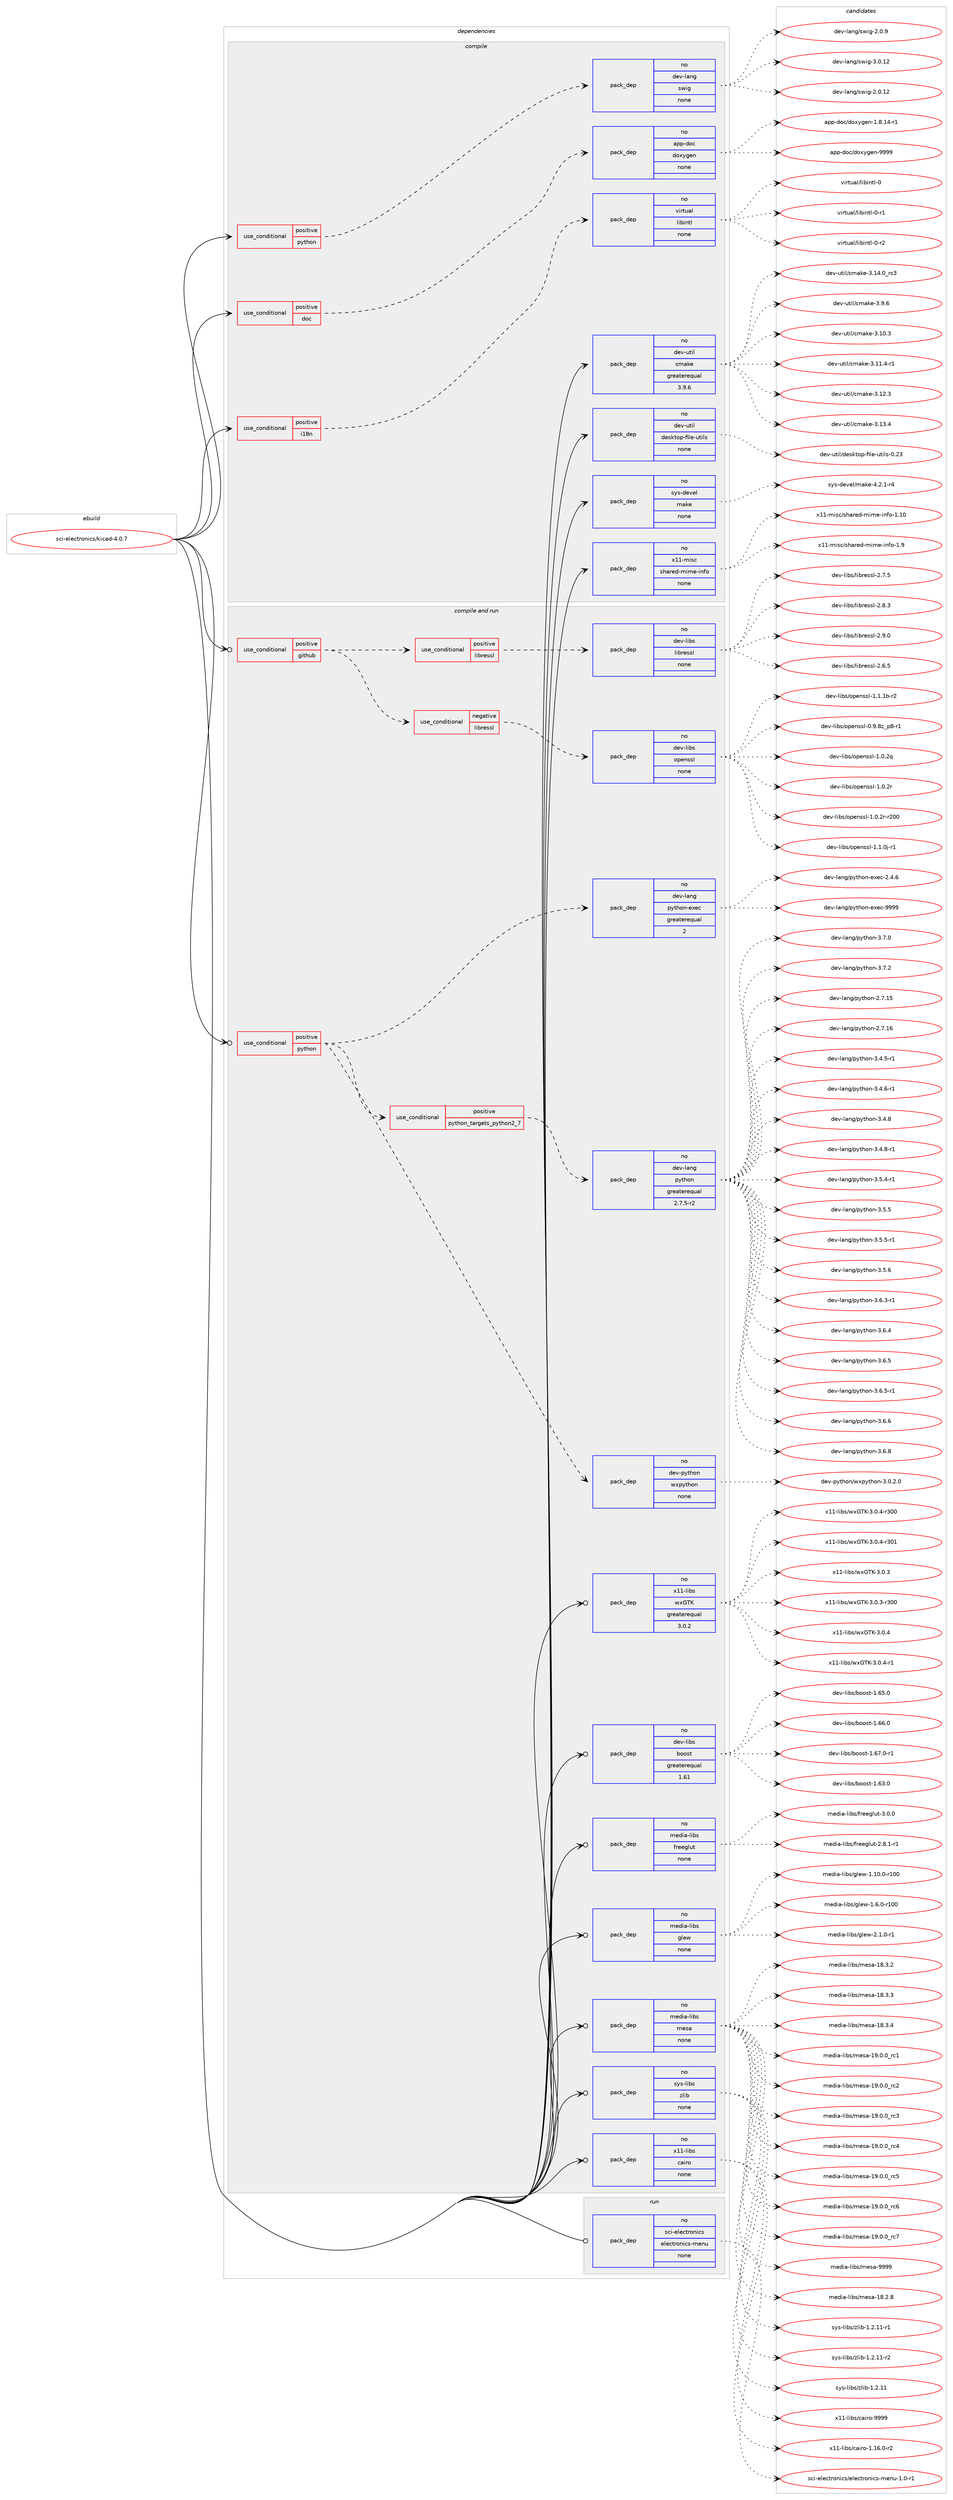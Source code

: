 digraph prolog {

# *************
# Graph options
# *************

newrank=true;
concentrate=true;
compound=true;
graph [rankdir=LR,fontname=Helvetica,fontsize=10,ranksep=1.5];#, ranksep=2.5, nodesep=0.2];
edge  [arrowhead=vee];
node  [fontname=Helvetica,fontsize=10];

# **********
# The ebuild
# **********

subgraph cluster_leftcol {
color=gray;
rank=same;
label=<<i>ebuild</i>>;
id [label="sci-electronics/kicad-4.0.7", color=red, width=4, href="../sci-electronics/kicad-4.0.7.svg"];
}

# ****************
# The dependencies
# ****************

subgraph cluster_midcol {
color=gray;
label=<<i>dependencies</i>>;
subgraph cluster_compile {
fillcolor="#eeeeee";
style=filled;
label=<<i>compile</i>>;
subgraph cond452592 {
dependency1689570 [label=<<TABLE BORDER="0" CELLBORDER="1" CELLSPACING="0" CELLPADDING="4"><TR><TD ROWSPAN="3" CELLPADDING="10">use_conditional</TD></TR><TR><TD>positive</TD></TR><TR><TD>doc</TD></TR></TABLE>>, shape=none, color=red];
subgraph pack1209306 {
dependency1689571 [label=<<TABLE BORDER="0" CELLBORDER="1" CELLSPACING="0" CELLPADDING="4" WIDTH="220"><TR><TD ROWSPAN="6" CELLPADDING="30">pack_dep</TD></TR><TR><TD WIDTH="110">no</TD></TR><TR><TD>app-doc</TD></TR><TR><TD>doxygen</TD></TR><TR><TD>none</TD></TR><TR><TD></TD></TR></TABLE>>, shape=none, color=blue];
}
dependency1689570:e -> dependency1689571:w [weight=20,style="dashed",arrowhead="vee"];
}
id:e -> dependency1689570:w [weight=20,style="solid",arrowhead="vee"];
subgraph cond452593 {
dependency1689572 [label=<<TABLE BORDER="0" CELLBORDER="1" CELLSPACING="0" CELLPADDING="4"><TR><TD ROWSPAN="3" CELLPADDING="10">use_conditional</TD></TR><TR><TD>positive</TD></TR><TR><TD>i18n</TD></TR></TABLE>>, shape=none, color=red];
subgraph pack1209307 {
dependency1689573 [label=<<TABLE BORDER="0" CELLBORDER="1" CELLSPACING="0" CELLPADDING="4" WIDTH="220"><TR><TD ROWSPAN="6" CELLPADDING="30">pack_dep</TD></TR><TR><TD WIDTH="110">no</TD></TR><TR><TD>virtual</TD></TR><TR><TD>libintl</TD></TR><TR><TD>none</TD></TR><TR><TD></TD></TR></TABLE>>, shape=none, color=blue];
}
dependency1689572:e -> dependency1689573:w [weight=20,style="dashed",arrowhead="vee"];
}
id:e -> dependency1689572:w [weight=20,style="solid",arrowhead="vee"];
subgraph cond452594 {
dependency1689574 [label=<<TABLE BORDER="0" CELLBORDER="1" CELLSPACING="0" CELLPADDING="4"><TR><TD ROWSPAN="3" CELLPADDING="10">use_conditional</TD></TR><TR><TD>positive</TD></TR><TR><TD>python</TD></TR></TABLE>>, shape=none, color=red];
subgraph pack1209308 {
dependency1689575 [label=<<TABLE BORDER="0" CELLBORDER="1" CELLSPACING="0" CELLPADDING="4" WIDTH="220"><TR><TD ROWSPAN="6" CELLPADDING="30">pack_dep</TD></TR><TR><TD WIDTH="110">no</TD></TR><TR><TD>dev-lang</TD></TR><TR><TD>swig</TD></TR><TR><TD>none</TD></TR><TR><TD></TD></TR></TABLE>>, shape=none, color=blue];
}
dependency1689574:e -> dependency1689575:w [weight=20,style="dashed",arrowhead="vee"];
}
id:e -> dependency1689574:w [weight=20,style="solid",arrowhead="vee"];
subgraph pack1209309 {
dependency1689576 [label=<<TABLE BORDER="0" CELLBORDER="1" CELLSPACING="0" CELLPADDING="4" WIDTH="220"><TR><TD ROWSPAN="6" CELLPADDING="30">pack_dep</TD></TR><TR><TD WIDTH="110">no</TD></TR><TR><TD>dev-util</TD></TR><TR><TD>cmake</TD></TR><TR><TD>greaterequal</TD></TR><TR><TD>3.9.6</TD></TR></TABLE>>, shape=none, color=blue];
}
id:e -> dependency1689576:w [weight=20,style="solid",arrowhead="vee"];
subgraph pack1209310 {
dependency1689577 [label=<<TABLE BORDER="0" CELLBORDER="1" CELLSPACING="0" CELLPADDING="4" WIDTH="220"><TR><TD ROWSPAN="6" CELLPADDING="30">pack_dep</TD></TR><TR><TD WIDTH="110">no</TD></TR><TR><TD>dev-util</TD></TR><TR><TD>desktop-file-utils</TD></TR><TR><TD>none</TD></TR><TR><TD></TD></TR></TABLE>>, shape=none, color=blue];
}
id:e -> dependency1689577:w [weight=20,style="solid",arrowhead="vee"];
subgraph pack1209311 {
dependency1689578 [label=<<TABLE BORDER="0" CELLBORDER="1" CELLSPACING="0" CELLPADDING="4" WIDTH="220"><TR><TD ROWSPAN="6" CELLPADDING="30">pack_dep</TD></TR><TR><TD WIDTH="110">no</TD></TR><TR><TD>sys-devel</TD></TR><TR><TD>make</TD></TR><TR><TD>none</TD></TR><TR><TD></TD></TR></TABLE>>, shape=none, color=blue];
}
id:e -> dependency1689578:w [weight=20,style="solid",arrowhead="vee"];
subgraph pack1209312 {
dependency1689579 [label=<<TABLE BORDER="0" CELLBORDER="1" CELLSPACING="0" CELLPADDING="4" WIDTH="220"><TR><TD ROWSPAN="6" CELLPADDING="30">pack_dep</TD></TR><TR><TD WIDTH="110">no</TD></TR><TR><TD>x11-misc</TD></TR><TR><TD>shared-mime-info</TD></TR><TR><TD>none</TD></TR><TR><TD></TD></TR></TABLE>>, shape=none, color=blue];
}
id:e -> dependency1689579:w [weight=20,style="solid",arrowhead="vee"];
}
subgraph cluster_compileandrun {
fillcolor="#eeeeee";
style=filled;
label=<<i>compile and run</i>>;
subgraph cond452595 {
dependency1689580 [label=<<TABLE BORDER="0" CELLBORDER="1" CELLSPACING="0" CELLPADDING="4"><TR><TD ROWSPAN="3" CELLPADDING="10">use_conditional</TD></TR><TR><TD>positive</TD></TR><TR><TD>github</TD></TR></TABLE>>, shape=none, color=red];
subgraph cond452596 {
dependency1689581 [label=<<TABLE BORDER="0" CELLBORDER="1" CELLSPACING="0" CELLPADDING="4"><TR><TD ROWSPAN="3" CELLPADDING="10">use_conditional</TD></TR><TR><TD>positive</TD></TR><TR><TD>libressl</TD></TR></TABLE>>, shape=none, color=red];
subgraph pack1209313 {
dependency1689582 [label=<<TABLE BORDER="0" CELLBORDER="1" CELLSPACING="0" CELLPADDING="4" WIDTH="220"><TR><TD ROWSPAN="6" CELLPADDING="30">pack_dep</TD></TR><TR><TD WIDTH="110">no</TD></TR><TR><TD>dev-libs</TD></TR><TR><TD>libressl</TD></TR><TR><TD>none</TD></TR><TR><TD></TD></TR></TABLE>>, shape=none, color=blue];
}
dependency1689581:e -> dependency1689582:w [weight=20,style="dashed",arrowhead="vee"];
}
dependency1689580:e -> dependency1689581:w [weight=20,style="dashed",arrowhead="vee"];
subgraph cond452597 {
dependency1689583 [label=<<TABLE BORDER="0" CELLBORDER="1" CELLSPACING="0" CELLPADDING="4"><TR><TD ROWSPAN="3" CELLPADDING="10">use_conditional</TD></TR><TR><TD>negative</TD></TR><TR><TD>libressl</TD></TR></TABLE>>, shape=none, color=red];
subgraph pack1209314 {
dependency1689584 [label=<<TABLE BORDER="0" CELLBORDER="1" CELLSPACING="0" CELLPADDING="4" WIDTH="220"><TR><TD ROWSPAN="6" CELLPADDING="30">pack_dep</TD></TR><TR><TD WIDTH="110">no</TD></TR><TR><TD>dev-libs</TD></TR><TR><TD>openssl</TD></TR><TR><TD>none</TD></TR><TR><TD></TD></TR></TABLE>>, shape=none, color=blue];
}
dependency1689583:e -> dependency1689584:w [weight=20,style="dashed",arrowhead="vee"];
}
dependency1689580:e -> dependency1689583:w [weight=20,style="dashed",arrowhead="vee"];
}
id:e -> dependency1689580:w [weight=20,style="solid",arrowhead="odotvee"];
subgraph cond452598 {
dependency1689585 [label=<<TABLE BORDER="0" CELLBORDER="1" CELLSPACING="0" CELLPADDING="4"><TR><TD ROWSPAN="3" CELLPADDING="10">use_conditional</TD></TR><TR><TD>positive</TD></TR><TR><TD>python</TD></TR></TABLE>>, shape=none, color=red];
subgraph pack1209315 {
dependency1689586 [label=<<TABLE BORDER="0" CELLBORDER="1" CELLSPACING="0" CELLPADDING="4" WIDTH="220"><TR><TD ROWSPAN="6" CELLPADDING="30">pack_dep</TD></TR><TR><TD WIDTH="110">no</TD></TR><TR><TD>dev-python</TD></TR><TR><TD>wxpython</TD></TR><TR><TD>none</TD></TR><TR><TD></TD></TR></TABLE>>, shape=none, color=blue];
}
dependency1689585:e -> dependency1689586:w [weight=20,style="dashed",arrowhead="vee"];
subgraph cond452599 {
dependency1689587 [label=<<TABLE BORDER="0" CELLBORDER="1" CELLSPACING="0" CELLPADDING="4"><TR><TD ROWSPAN="3" CELLPADDING="10">use_conditional</TD></TR><TR><TD>positive</TD></TR><TR><TD>python_targets_python2_7</TD></TR></TABLE>>, shape=none, color=red];
subgraph pack1209316 {
dependency1689588 [label=<<TABLE BORDER="0" CELLBORDER="1" CELLSPACING="0" CELLPADDING="4" WIDTH="220"><TR><TD ROWSPAN="6" CELLPADDING="30">pack_dep</TD></TR><TR><TD WIDTH="110">no</TD></TR><TR><TD>dev-lang</TD></TR><TR><TD>python</TD></TR><TR><TD>greaterequal</TD></TR><TR><TD>2.7.5-r2</TD></TR></TABLE>>, shape=none, color=blue];
}
dependency1689587:e -> dependency1689588:w [weight=20,style="dashed",arrowhead="vee"];
}
dependency1689585:e -> dependency1689587:w [weight=20,style="dashed",arrowhead="vee"];
subgraph pack1209317 {
dependency1689589 [label=<<TABLE BORDER="0" CELLBORDER="1" CELLSPACING="0" CELLPADDING="4" WIDTH="220"><TR><TD ROWSPAN="6" CELLPADDING="30">pack_dep</TD></TR><TR><TD WIDTH="110">no</TD></TR><TR><TD>dev-lang</TD></TR><TR><TD>python-exec</TD></TR><TR><TD>greaterequal</TD></TR><TR><TD>2</TD></TR></TABLE>>, shape=none, color=blue];
}
dependency1689585:e -> dependency1689589:w [weight=20,style="dashed",arrowhead="vee"];
}
id:e -> dependency1689585:w [weight=20,style="solid",arrowhead="odotvee"];
subgraph pack1209318 {
dependency1689590 [label=<<TABLE BORDER="0" CELLBORDER="1" CELLSPACING="0" CELLPADDING="4" WIDTH="220"><TR><TD ROWSPAN="6" CELLPADDING="30">pack_dep</TD></TR><TR><TD WIDTH="110">no</TD></TR><TR><TD>dev-libs</TD></TR><TR><TD>boost</TD></TR><TR><TD>greaterequal</TD></TR><TR><TD>1.61</TD></TR></TABLE>>, shape=none, color=blue];
}
id:e -> dependency1689590:w [weight=20,style="solid",arrowhead="odotvee"];
subgraph pack1209319 {
dependency1689591 [label=<<TABLE BORDER="0" CELLBORDER="1" CELLSPACING="0" CELLPADDING="4" WIDTH="220"><TR><TD ROWSPAN="6" CELLPADDING="30">pack_dep</TD></TR><TR><TD WIDTH="110">no</TD></TR><TR><TD>media-libs</TD></TR><TR><TD>freeglut</TD></TR><TR><TD>none</TD></TR><TR><TD></TD></TR></TABLE>>, shape=none, color=blue];
}
id:e -> dependency1689591:w [weight=20,style="solid",arrowhead="odotvee"];
subgraph pack1209320 {
dependency1689592 [label=<<TABLE BORDER="0" CELLBORDER="1" CELLSPACING="0" CELLPADDING="4" WIDTH="220"><TR><TD ROWSPAN="6" CELLPADDING="30">pack_dep</TD></TR><TR><TD WIDTH="110">no</TD></TR><TR><TD>media-libs</TD></TR><TR><TD>glew</TD></TR><TR><TD>none</TD></TR><TR><TD></TD></TR></TABLE>>, shape=none, color=blue];
}
id:e -> dependency1689592:w [weight=20,style="solid",arrowhead="odotvee"];
subgraph pack1209321 {
dependency1689593 [label=<<TABLE BORDER="0" CELLBORDER="1" CELLSPACING="0" CELLPADDING="4" WIDTH="220"><TR><TD ROWSPAN="6" CELLPADDING="30">pack_dep</TD></TR><TR><TD WIDTH="110">no</TD></TR><TR><TD>media-libs</TD></TR><TR><TD>mesa</TD></TR><TR><TD>none</TD></TR><TR><TD></TD></TR></TABLE>>, shape=none, color=blue];
}
id:e -> dependency1689593:w [weight=20,style="solid",arrowhead="odotvee"];
subgraph pack1209322 {
dependency1689594 [label=<<TABLE BORDER="0" CELLBORDER="1" CELLSPACING="0" CELLPADDING="4" WIDTH="220"><TR><TD ROWSPAN="6" CELLPADDING="30">pack_dep</TD></TR><TR><TD WIDTH="110">no</TD></TR><TR><TD>sys-libs</TD></TR><TR><TD>zlib</TD></TR><TR><TD>none</TD></TR><TR><TD></TD></TR></TABLE>>, shape=none, color=blue];
}
id:e -> dependency1689594:w [weight=20,style="solid",arrowhead="odotvee"];
subgraph pack1209323 {
dependency1689595 [label=<<TABLE BORDER="0" CELLBORDER="1" CELLSPACING="0" CELLPADDING="4" WIDTH="220"><TR><TD ROWSPAN="6" CELLPADDING="30">pack_dep</TD></TR><TR><TD WIDTH="110">no</TD></TR><TR><TD>x11-libs</TD></TR><TR><TD>cairo</TD></TR><TR><TD>none</TD></TR><TR><TD></TD></TR></TABLE>>, shape=none, color=blue];
}
id:e -> dependency1689595:w [weight=20,style="solid",arrowhead="odotvee"];
subgraph pack1209324 {
dependency1689596 [label=<<TABLE BORDER="0" CELLBORDER="1" CELLSPACING="0" CELLPADDING="4" WIDTH="220"><TR><TD ROWSPAN="6" CELLPADDING="30">pack_dep</TD></TR><TR><TD WIDTH="110">no</TD></TR><TR><TD>x11-libs</TD></TR><TR><TD>wxGTK</TD></TR><TR><TD>greaterequal</TD></TR><TR><TD>3.0.2</TD></TR></TABLE>>, shape=none, color=blue];
}
id:e -> dependency1689596:w [weight=20,style="solid",arrowhead="odotvee"];
}
subgraph cluster_run {
fillcolor="#eeeeee";
style=filled;
label=<<i>run</i>>;
subgraph pack1209325 {
dependency1689597 [label=<<TABLE BORDER="0" CELLBORDER="1" CELLSPACING="0" CELLPADDING="4" WIDTH="220"><TR><TD ROWSPAN="6" CELLPADDING="30">pack_dep</TD></TR><TR><TD WIDTH="110">no</TD></TR><TR><TD>sci-electronics</TD></TR><TR><TD>electronics-menu</TD></TR><TR><TD>none</TD></TR><TR><TD></TD></TR></TABLE>>, shape=none, color=blue];
}
id:e -> dependency1689597:w [weight=20,style="solid",arrowhead="odot"];
}
}

# **************
# The candidates
# **************

subgraph cluster_choices {
rank=same;
color=gray;
label=<<i>candidates</i>>;

subgraph choice1209306 {
color=black;
nodesep=1;
choice97112112451001119947100111120121103101110454946564649524511449 [label="app-doc/doxygen-1.8.14-r1", color=red, width=4,href="../app-doc/doxygen-1.8.14-r1.svg"];
choice971121124510011199471001111201211031011104557575757 [label="app-doc/doxygen-9999", color=red, width=4,href="../app-doc/doxygen-9999.svg"];
dependency1689571:e -> choice97112112451001119947100111120121103101110454946564649524511449:w [style=dotted,weight="100"];
dependency1689571:e -> choice971121124510011199471001111201211031011104557575757:w [style=dotted,weight="100"];
}
subgraph choice1209307 {
color=black;
nodesep=1;
choice1181051141161179710847108105981051101161084548 [label="virtual/libintl-0", color=red, width=4,href="../virtual/libintl-0.svg"];
choice11810511411611797108471081059810511011610845484511449 [label="virtual/libintl-0-r1", color=red, width=4,href="../virtual/libintl-0-r1.svg"];
choice11810511411611797108471081059810511011610845484511450 [label="virtual/libintl-0-r2", color=red, width=4,href="../virtual/libintl-0-r2.svg"];
dependency1689573:e -> choice1181051141161179710847108105981051101161084548:w [style=dotted,weight="100"];
dependency1689573:e -> choice11810511411611797108471081059810511011610845484511449:w [style=dotted,weight="100"];
dependency1689573:e -> choice11810511411611797108471081059810511011610845484511450:w [style=dotted,weight="100"];
}
subgraph choice1209308 {
color=black;
nodesep=1;
choice10010111845108971101034711511910510345504648464950 [label="dev-lang/swig-2.0.12", color=red, width=4,href="../dev-lang/swig-2.0.12.svg"];
choice100101118451089711010347115119105103455046484657 [label="dev-lang/swig-2.0.9", color=red, width=4,href="../dev-lang/swig-2.0.9.svg"];
choice10010111845108971101034711511910510345514648464950 [label="dev-lang/swig-3.0.12", color=red, width=4,href="../dev-lang/swig-3.0.12.svg"];
dependency1689575:e -> choice10010111845108971101034711511910510345504648464950:w [style=dotted,weight="100"];
dependency1689575:e -> choice100101118451089711010347115119105103455046484657:w [style=dotted,weight="100"];
dependency1689575:e -> choice10010111845108971101034711511910510345514648464950:w [style=dotted,weight="100"];
}
subgraph choice1209309 {
color=black;
nodesep=1;
choice1001011184511711610510847991099710710145514649484651 [label="dev-util/cmake-3.10.3", color=red, width=4,href="../dev-util/cmake-3.10.3.svg"];
choice10010111845117116105108479910997107101455146494946524511449 [label="dev-util/cmake-3.11.4-r1", color=red, width=4,href="../dev-util/cmake-3.11.4-r1.svg"];
choice1001011184511711610510847991099710710145514649504651 [label="dev-util/cmake-3.12.3", color=red, width=4,href="../dev-util/cmake-3.12.3.svg"];
choice1001011184511711610510847991099710710145514649514652 [label="dev-util/cmake-3.13.4", color=red, width=4,href="../dev-util/cmake-3.13.4.svg"];
choice1001011184511711610510847991099710710145514649524648951149951 [label="dev-util/cmake-3.14.0_rc3", color=red, width=4,href="../dev-util/cmake-3.14.0_rc3.svg"];
choice10010111845117116105108479910997107101455146574654 [label="dev-util/cmake-3.9.6", color=red, width=4,href="../dev-util/cmake-3.9.6.svg"];
dependency1689576:e -> choice1001011184511711610510847991099710710145514649484651:w [style=dotted,weight="100"];
dependency1689576:e -> choice10010111845117116105108479910997107101455146494946524511449:w [style=dotted,weight="100"];
dependency1689576:e -> choice1001011184511711610510847991099710710145514649504651:w [style=dotted,weight="100"];
dependency1689576:e -> choice1001011184511711610510847991099710710145514649514652:w [style=dotted,weight="100"];
dependency1689576:e -> choice1001011184511711610510847991099710710145514649524648951149951:w [style=dotted,weight="100"];
dependency1689576:e -> choice10010111845117116105108479910997107101455146574654:w [style=dotted,weight="100"];
}
subgraph choice1209310 {
color=black;
nodesep=1;
choice100101118451171161051084710010111510711611111245102105108101451171161051081154548465051 [label="dev-util/desktop-file-utils-0.23", color=red, width=4,href="../dev-util/desktop-file-utils-0.23.svg"];
dependency1689577:e -> choice100101118451171161051084710010111510711611111245102105108101451171161051081154548465051:w [style=dotted,weight="100"];
}
subgraph choice1209311 {
color=black;
nodesep=1;
choice1151211154510010111810110847109971071014552465046494511452 [label="sys-devel/make-4.2.1-r4", color=red, width=4,href="../sys-devel/make-4.2.1-r4.svg"];
dependency1689578:e -> choice1151211154510010111810110847109971071014552465046494511452:w [style=dotted,weight="100"];
}
subgraph choice1209312 {
color=black;
nodesep=1;
choice12049494510910511599471151049711410110045109105109101451051101021114549464948 [label="x11-misc/shared-mime-info-1.10", color=red, width=4,href="../x11-misc/shared-mime-info-1.10.svg"];
choice120494945109105115994711510497114101100451091051091014510511010211145494657 [label="x11-misc/shared-mime-info-1.9", color=red, width=4,href="../x11-misc/shared-mime-info-1.9.svg"];
dependency1689579:e -> choice12049494510910511599471151049711410110045109105109101451051101021114549464948:w [style=dotted,weight="100"];
dependency1689579:e -> choice120494945109105115994711510497114101100451091051091014510511010211145494657:w [style=dotted,weight="100"];
}
subgraph choice1209313 {
color=black;
nodesep=1;
choice10010111845108105981154710810598114101115115108455046544653 [label="dev-libs/libressl-2.6.5", color=red, width=4,href="../dev-libs/libressl-2.6.5.svg"];
choice10010111845108105981154710810598114101115115108455046554653 [label="dev-libs/libressl-2.7.5", color=red, width=4,href="../dev-libs/libressl-2.7.5.svg"];
choice10010111845108105981154710810598114101115115108455046564651 [label="dev-libs/libressl-2.8.3", color=red, width=4,href="../dev-libs/libressl-2.8.3.svg"];
choice10010111845108105981154710810598114101115115108455046574648 [label="dev-libs/libressl-2.9.0", color=red, width=4,href="../dev-libs/libressl-2.9.0.svg"];
dependency1689582:e -> choice10010111845108105981154710810598114101115115108455046544653:w [style=dotted,weight="100"];
dependency1689582:e -> choice10010111845108105981154710810598114101115115108455046554653:w [style=dotted,weight="100"];
dependency1689582:e -> choice10010111845108105981154710810598114101115115108455046564651:w [style=dotted,weight="100"];
dependency1689582:e -> choice10010111845108105981154710810598114101115115108455046574648:w [style=dotted,weight="100"];
}
subgraph choice1209314 {
color=black;
nodesep=1;
choice10010111845108105981154711111210111011511510845484657465612295112564511449 [label="dev-libs/openssl-0.9.8z_p8-r1", color=red, width=4,href="../dev-libs/openssl-0.9.8z_p8-r1.svg"];
choice100101118451081059811547111112101110115115108454946484650113 [label="dev-libs/openssl-1.0.2q", color=red, width=4,href="../dev-libs/openssl-1.0.2q.svg"];
choice100101118451081059811547111112101110115115108454946484650114 [label="dev-libs/openssl-1.0.2r", color=red, width=4,href="../dev-libs/openssl-1.0.2r.svg"];
choice10010111845108105981154711111210111011511510845494648465011445114504848 [label="dev-libs/openssl-1.0.2r-r200", color=red, width=4,href="../dev-libs/openssl-1.0.2r-r200.svg"];
choice1001011184510810598115471111121011101151151084549464946481064511449 [label="dev-libs/openssl-1.1.0j-r1", color=red, width=4,href="../dev-libs/openssl-1.1.0j-r1.svg"];
choice100101118451081059811547111112101110115115108454946494649984511450 [label="dev-libs/openssl-1.1.1b-r2", color=red, width=4,href="../dev-libs/openssl-1.1.1b-r2.svg"];
dependency1689584:e -> choice10010111845108105981154711111210111011511510845484657465612295112564511449:w [style=dotted,weight="100"];
dependency1689584:e -> choice100101118451081059811547111112101110115115108454946484650113:w [style=dotted,weight="100"];
dependency1689584:e -> choice100101118451081059811547111112101110115115108454946484650114:w [style=dotted,weight="100"];
dependency1689584:e -> choice10010111845108105981154711111210111011511510845494648465011445114504848:w [style=dotted,weight="100"];
dependency1689584:e -> choice1001011184510810598115471111121011101151151084549464946481064511449:w [style=dotted,weight="100"];
dependency1689584:e -> choice100101118451081059811547111112101110115115108454946494649984511450:w [style=dotted,weight="100"];
}
subgraph choice1209315 {
color=black;
nodesep=1;
choice10010111845112121116104111110471191201121211161041111104551464846504648 [label="dev-python/wxpython-3.0.2.0", color=red, width=4,href="../dev-python/wxpython-3.0.2.0.svg"];
dependency1689586:e -> choice10010111845112121116104111110471191201121211161041111104551464846504648:w [style=dotted,weight="100"];
}
subgraph choice1209316 {
color=black;
nodesep=1;
choice10010111845108971101034711212111610411111045504655464953 [label="dev-lang/python-2.7.15", color=red, width=4,href="../dev-lang/python-2.7.15.svg"];
choice10010111845108971101034711212111610411111045504655464954 [label="dev-lang/python-2.7.16", color=red, width=4,href="../dev-lang/python-2.7.16.svg"];
choice1001011184510897110103471121211161041111104551465246534511449 [label="dev-lang/python-3.4.5-r1", color=red, width=4,href="../dev-lang/python-3.4.5-r1.svg"];
choice1001011184510897110103471121211161041111104551465246544511449 [label="dev-lang/python-3.4.6-r1", color=red, width=4,href="../dev-lang/python-3.4.6-r1.svg"];
choice100101118451089711010347112121116104111110455146524656 [label="dev-lang/python-3.4.8", color=red, width=4,href="../dev-lang/python-3.4.8.svg"];
choice1001011184510897110103471121211161041111104551465246564511449 [label="dev-lang/python-3.4.8-r1", color=red, width=4,href="../dev-lang/python-3.4.8-r1.svg"];
choice1001011184510897110103471121211161041111104551465346524511449 [label="dev-lang/python-3.5.4-r1", color=red, width=4,href="../dev-lang/python-3.5.4-r1.svg"];
choice100101118451089711010347112121116104111110455146534653 [label="dev-lang/python-3.5.5", color=red, width=4,href="../dev-lang/python-3.5.5.svg"];
choice1001011184510897110103471121211161041111104551465346534511449 [label="dev-lang/python-3.5.5-r1", color=red, width=4,href="../dev-lang/python-3.5.5-r1.svg"];
choice100101118451089711010347112121116104111110455146534654 [label="dev-lang/python-3.5.6", color=red, width=4,href="../dev-lang/python-3.5.6.svg"];
choice1001011184510897110103471121211161041111104551465446514511449 [label="dev-lang/python-3.6.3-r1", color=red, width=4,href="../dev-lang/python-3.6.3-r1.svg"];
choice100101118451089711010347112121116104111110455146544652 [label="dev-lang/python-3.6.4", color=red, width=4,href="../dev-lang/python-3.6.4.svg"];
choice100101118451089711010347112121116104111110455146544653 [label="dev-lang/python-3.6.5", color=red, width=4,href="../dev-lang/python-3.6.5.svg"];
choice1001011184510897110103471121211161041111104551465446534511449 [label="dev-lang/python-3.6.5-r1", color=red, width=4,href="../dev-lang/python-3.6.5-r1.svg"];
choice100101118451089711010347112121116104111110455146544654 [label="dev-lang/python-3.6.6", color=red, width=4,href="../dev-lang/python-3.6.6.svg"];
choice100101118451089711010347112121116104111110455146544656 [label="dev-lang/python-3.6.8", color=red, width=4,href="../dev-lang/python-3.6.8.svg"];
choice100101118451089711010347112121116104111110455146554648 [label="dev-lang/python-3.7.0", color=red, width=4,href="../dev-lang/python-3.7.0.svg"];
choice100101118451089711010347112121116104111110455146554650 [label="dev-lang/python-3.7.2", color=red, width=4,href="../dev-lang/python-3.7.2.svg"];
dependency1689588:e -> choice10010111845108971101034711212111610411111045504655464953:w [style=dotted,weight="100"];
dependency1689588:e -> choice10010111845108971101034711212111610411111045504655464954:w [style=dotted,weight="100"];
dependency1689588:e -> choice1001011184510897110103471121211161041111104551465246534511449:w [style=dotted,weight="100"];
dependency1689588:e -> choice1001011184510897110103471121211161041111104551465246544511449:w [style=dotted,weight="100"];
dependency1689588:e -> choice100101118451089711010347112121116104111110455146524656:w [style=dotted,weight="100"];
dependency1689588:e -> choice1001011184510897110103471121211161041111104551465246564511449:w [style=dotted,weight="100"];
dependency1689588:e -> choice1001011184510897110103471121211161041111104551465346524511449:w [style=dotted,weight="100"];
dependency1689588:e -> choice100101118451089711010347112121116104111110455146534653:w [style=dotted,weight="100"];
dependency1689588:e -> choice1001011184510897110103471121211161041111104551465346534511449:w [style=dotted,weight="100"];
dependency1689588:e -> choice100101118451089711010347112121116104111110455146534654:w [style=dotted,weight="100"];
dependency1689588:e -> choice1001011184510897110103471121211161041111104551465446514511449:w [style=dotted,weight="100"];
dependency1689588:e -> choice100101118451089711010347112121116104111110455146544652:w [style=dotted,weight="100"];
dependency1689588:e -> choice100101118451089711010347112121116104111110455146544653:w [style=dotted,weight="100"];
dependency1689588:e -> choice1001011184510897110103471121211161041111104551465446534511449:w [style=dotted,weight="100"];
dependency1689588:e -> choice100101118451089711010347112121116104111110455146544654:w [style=dotted,weight="100"];
dependency1689588:e -> choice100101118451089711010347112121116104111110455146544656:w [style=dotted,weight="100"];
dependency1689588:e -> choice100101118451089711010347112121116104111110455146554648:w [style=dotted,weight="100"];
dependency1689588:e -> choice100101118451089711010347112121116104111110455146554650:w [style=dotted,weight="100"];
}
subgraph choice1209317 {
color=black;
nodesep=1;
choice1001011184510897110103471121211161041111104510112010199455046524654 [label="dev-lang/python-exec-2.4.6", color=red, width=4,href="../dev-lang/python-exec-2.4.6.svg"];
choice10010111845108971101034711212111610411111045101120101994557575757 [label="dev-lang/python-exec-9999", color=red, width=4,href="../dev-lang/python-exec-9999.svg"];
dependency1689589:e -> choice1001011184510897110103471121211161041111104510112010199455046524654:w [style=dotted,weight="100"];
dependency1689589:e -> choice10010111845108971101034711212111610411111045101120101994557575757:w [style=dotted,weight="100"];
}
subgraph choice1209318 {
color=black;
nodesep=1;
choice1001011184510810598115479811111111511645494654514648 [label="dev-libs/boost-1.63.0", color=red, width=4,href="../dev-libs/boost-1.63.0.svg"];
choice1001011184510810598115479811111111511645494654534648 [label="dev-libs/boost-1.65.0", color=red, width=4,href="../dev-libs/boost-1.65.0.svg"];
choice1001011184510810598115479811111111511645494654544648 [label="dev-libs/boost-1.66.0", color=red, width=4,href="../dev-libs/boost-1.66.0.svg"];
choice10010111845108105981154798111111115116454946545546484511449 [label="dev-libs/boost-1.67.0-r1", color=red, width=4,href="../dev-libs/boost-1.67.0-r1.svg"];
dependency1689590:e -> choice1001011184510810598115479811111111511645494654514648:w [style=dotted,weight="100"];
dependency1689590:e -> choice1001011184510810598115479811111111511645494654534648:w [style=dotted,weight="100"];
dependency1689590:e -> choice1001011184510810598115479811111111511645494654544648:w [style=dotted,weight="100"];
dependency1689590:e -> choice10010111845108105981154798111111115116454946545546484511449:w [style=dotted,weight="100"];
}
subgraph choice1209319 {
color=black;
nodesep=1;
choice109101100105974510810598115471021141011011031081171164550465646494511449 [label="media-libs/freeglut-2.8.1-r1", color=red, width=4,href="../media-libs/freeglut-2.8.1-r1.svg"];
choice10910110010597451081059811547102114101101103108117116455146484648 [label="media-libs/freeglut-3.0.0", color=red, width=4,href="../media-libs/freeglut-3.0.0.svg"];
dependency1689591:e -> choice109101100105974510810598115471021141011011031081171164550465646494511449:w [style=dotted,weight="100"];
dependency1689591:e -> choice10910110010597451081059811547102114101101103108117116455146484648:w [style=dotted,weight="100"];
}
subgraph choice1209320 {
color=black;
nodesep=1;
choice109101100105974510810598115471031081011194549464948464845114494848 [label="media-libs/glew-1.10.0-r100", color=red, width=4,href="../media-libs/glew-1.10.0-r100.svg"];
choice1091011001059745108105981154710310810111945494654464845114494848 [label="media-libs/glew-1.6.0-r100", color=red, width=4,href="../media-libs/glew-1.6.0-r100.svg"];
choice109101100105974510810598115471031081011194550464946484511449 [label="media-libs/glew-2.1.0-r1", color=red, width=4,href="../media-libs/glew-2.1.0-r1.svg"];
dependency1689592:e -> choice109101100105974510810598115471031081011194549464948464845114494848:w [style=dotted,weight="100"];
dependency1689592:e -> choice1091011001059745108105981154710310810111945494654464845114494848:w [style=dotted,weight="100"];
dependency1689592:e -> choice109101100105974510810598115471031081011194550464946484511449:w [style=dotted,weight="100"];
}
subgraph choice1209321 {
color=black;
nodesep=1;
choice109101100105974510810598115471091011159745495646504656 [label="media-libs/mesa-18.2.8", color=red, width=4,href="../media-libs/mesa-18.2.8.svg"];
choice109101100105974510810598115471091011159745495646514650 [label="media-libs/mesa-18.3.2", color=red, width=4,href="../media-libs/mesa-18.3.2.svg"];
choice109101100105974510810598115471091011159745495646514651 [label="media-libs/mesa-18.3.3", color=red, width=4,href="../media-libs/mesa-18.3.3.svg"];
choice109101100105974510810598115471091011159745495646514652 [label="media-libs/mesa-18.3.4", color=red, width=4,href="../media-libs/mesa-18.3.4.svg"];
choice109101100105974510810598115471091011159745495746484648951149949 [label="media-libs/mesa-19.0.0_rc1", color=red, width=4,href="../media-libs/mesa-19.0.0_rc1.svg"];
choice109101100105974510810598115471091011159745495746484648951149950 [label="media-libs/mesa-19.0.0_rc2", color=red, width=4,href="../media-libs/mesa-19.0.0_rc2.svg"];
choice109101100105974510810598115471091011159745495746484648951149951 [label="media-libs/mesa-19.0.0_rc3", color=red, width=4,href="../media-libs/mesa-19.0.0_rc3.svg"];
choice109101100105974510810598115471091011159745495746484648951149952 [label="media-libs/mesa-19.0.0_rc4", color=red, width=4,href="../media-libs/mesa-19.0.0_rc4.svg"];
choice109101100105974510810598115471091011159745495746484648951149953 [label="media-libs/mesa-19.0.0_rc5", color=red, width=4,href="../media-libs/mesa-19.0.0_rc5.svg"];
choice109101100105974510810598115471091011159745495746484648951149954 [label="media-libs/mesa-19.0.0_rc6", color=red, width=4,href="../media-libs/mesa-19.0.0_rc6.svg"];
choice109101100105974510810598115471091011159745495746484648951149955 [label="media-libs/mesa-19.0.0_rc7", color=red, width=4,href="../media-libs/mesa-19.0.0_rc7.svg"];
choice10910110010597451081059811547109101115974557575757 [label="media-libs/mesa-9999", color=red, width=4,href="../media-libs/mesa-9999.svg"];
dependency1689593:e -> choice109101100105974510810598115471091011159745495646504656:w [style=dotted,weight="100"];
dependency1689593:e -> choice109101100105974510810598115471091011159745495646514650:w [style=dotted,weight="100"];
dependency1689593:e -> choice109101100105974510810598115471091011159745495646514651:w [style=dotted,weight="100"];
dependency1689593:e -> choice109101100105974510810598115471091011159745495646514652:w [style=dotted,weight="100"];
dependency1689593:e -> choice109101100105974510810598115471091011159745495746484648951149949:w [style=dotted,weight="100"];
dependency1689593:e -> choice109101100105974510810598115471091011159745495746484648951149950:w [style=dotted,weight="100"];
dependency1689593:e -> choice109101100105974510810598115471091011159745495746484648951149951:w [style=dotted,weight="100"];
dependency1689593:e -> choice109101100105974510810598115471091011159745495746484648951149952:w [style=dotted,weight="100"];
dependency1689593:e -> choice109101100105974510810598115471091011159745495746484648951149953:w [style=dotted,weight="100"];
dependency1689593:e -> choice109101100105974510810598115471091011159745495746484648951149954:w [style=dotted,weight="100"];
dependency1689593:e -> choice109101100105974510810598115471091011159745495746484648951149955:w [style=dotted,weight="100"];
dependency1689593:e -> choice10910110010597451081059811547109101115974557575757:w [style=dotted,weight="100"];
}
subgraph choice1209322 {
color=black;
nodesep=1;
choice1151211154510810598115471221081059845494650464949 [label="sys-libs/zlib-1.2.11", color=red, width=4,href="../sys-libs/zlib-1.2.11.svg"];
choice11512111545108105981154712210810598454946504649494511449 [label="sys-libs/zlib-1.2.11-r1", color=red, width=4,href="../sys-libs/zlib-1.2.11-r1.svg"];
choice11512111545108105981154712210810598454946504649494511450 [label="sys-libs/zlib-1.2.11-r2", color=red, width=4,href="../sys-libs/zlib-1.2.11-r2.svg"];
dependency1689594:e -> choice1151211154510810598115471221081059845494650464949:w [style=dotted,weight="100"];
dependency1689594:e -> choice11512111545108105981154712210810598454946504649494511449:w [style=dotted,weight="100"];
dependency1689594:e -> choice11512111545108105981154712210810598454946504649494511450:w [style=dotted,weight="100"];
}
subgraph choice1209323 {
color=black;
nodesep=1;
choice12049494510810598115479997105114111454946495446484511450 [label="x11-libs/cairo-1.16.0-r2", color=red, width=4,href="../x11-libs/cairo-1.16.0-r2.svg"];
choice120494945108105981154799971051141114557575757 [label="x11-libs/cairo-9999", color=red, width=4,href="../x11-libs/cairo-9999.svg"];
dependency1689595:e -> choice12049494510810598115479997105114111454946495446484511450:w [style=dotted,weight="100"];
dependency1689595:e -> choice120494945108105981154799971051141114557575757:w [style=dotted,weight="100"];
}
subgraph choice1209324 {
color=black;
nodesep=1;
choice1204949451081059811547119120718475455146484651 [label="x11-libs/wxGTK-3.0.3", color=red, width=4,href="../x11-libs/wxGTK-3.0.3.svg"];
choice120494945108105981154711912071847545514648465145114514848 [label="x11-libs/wxGTK-3.0.3-r300", color=red, width=4,href="../x11-libs/wxGTK-3.0.3-r300.svg"];
choice1204949451081059811547119120718475455146484652 [label="x11-libs/wxGTK-3.0.4", color=red, width=4,href="../x11-libs/wxGTK-3.0.4.svg"];
choice12049494510810598115471191207184754551464846524511449 [label="x11-libs/wxGTK-3.0.4-r1", color=red, width=4,href="../x11-libs/wxGTK-3.0.4-r1.svg"];
choice120494945108105981154711912071847545514648465245114514848 [label="x11-libs/wxGTK-3.0.4-r300", color=red, width=4,href="../x11-libs/wxGTK-3.0.4-r300.svg"];
choice120494945108105981154711912071847545514648465245114514849 [label="x11-libs/wxGTK-3.0.4-r301", color=red, width=4,href="../x11-libs/wxGTK-3.0.4-r301.svg"];
dependency1689596:e -> choice1204949451081059811547119120718475455146484651:w [style=dotted,weight="100"];
dependency1689596:e -> choice120494945108105981154711912071847545514648465145114514848:w [style=dotted,weight="100"];
dependency1689596:e -> choice1204949451081059811547119120718475455146484652:w [style=dotted,weight="100"];
dependency1689596:e -> choice12049494510810598115471191207184754551464846524511449:w [style=dotted,weight="100"];
dependency1689596:e -> choice120494945108105981154711912071847545514648465245114514848:w [style=dotted,weight="100"];
dependency1689596:e -> choice120494945108105981154711912071847545514648465245114514849:w [style=dotted,weight="100"];
}
subgraph choice1209325 {
color=black;
nodesep=1;
choice1159910545101108101991161141111101059911547101108101991161141111101059911545109101110117454946484511449 [label="sci-electronics/electronics-menu-1.0-r1", color=red, width=4,href="../sci-electronics/electronics-menu-1.0-r1.svg"];
dependency1689597:e -> choice1159910545101108101991161141111101059911547101108101991161141111101059911545109101110117454946484511449:w [style=dotted,weight="100"];
}
}

}

